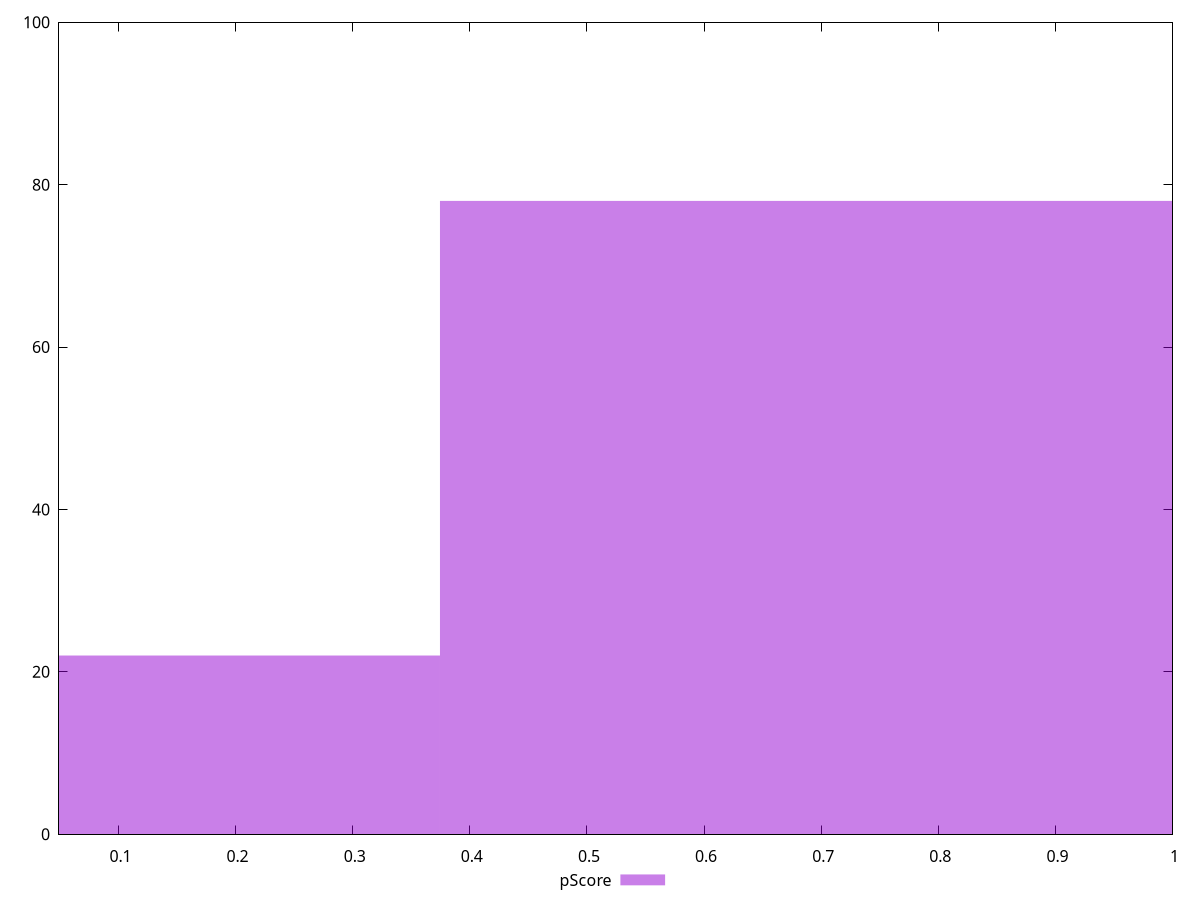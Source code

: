 reset

$pScore <<EOF
0.7490108090275472 78
0 22
EOF

set key outside below
set boxwidth 0.7490108090275472
set xrange [0.049196736214140946:1]
set yrange [0:100]
set trange [0:100]
set style fill transparent solid 0.5 noborder
set terminal svg size 640, 490 enhanced background rgb 'white'
set output "reports/report_00028_2021-02-24T12-49-42.674Z/total-blocking-time/samples/card/pScore/histogram.svg"

plot $pScore title "pScore" with boxes

reset
